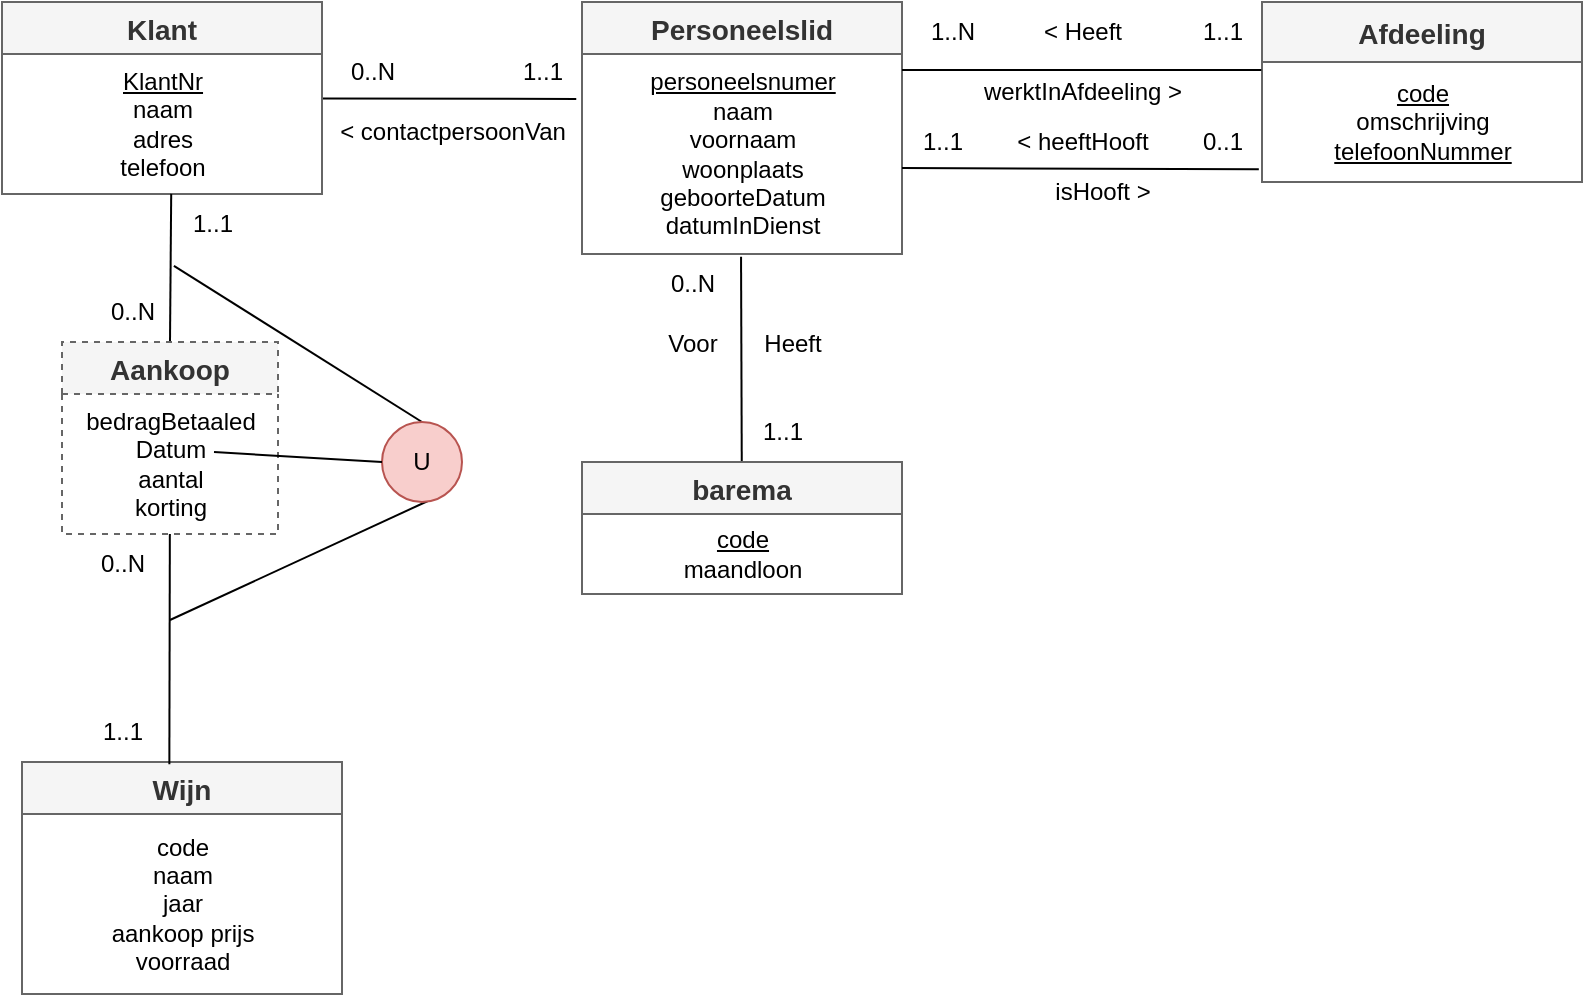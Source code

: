 <mxfile>
    <diagram id="wIHIW95VSONjYJp1rd23" name="Page-1">
        <mxGraphModel dx="265" dy="341" grid="1" gridSize="10" guides="1" tooltips="1" connect="1" arrows="1" fold="1" page="1" pageScale="1" pageWidth="850" pageHeight="1100" math="0" shadow="0">
            <root>
                <mxCell id="0"/>
                <mxCell id="1" parent="0"/>
                <mxCell id="2" value="Personeelslid" style="swimlane;fontStyle=1;childLayout=stackLayout;horizontal=1;startSize=26;horizontalStack=0;resizeParent=1;resizeParentMax=0;resizeLast=0;collapsible=1;marginBottom=0;align=center;fontSize=14;strokeColor=#666666;fillColor=#f5f5f5;fontColor=#333333;" parent="1" vertex="1">
                    <mxGeometry x="300" y="70" width="160" height="126" as="geometry"/>
                </mxCell>
                <mxCell id="4" value="&lt;u&gt;personeelsnumer&lt;/u&gt;&lt;br&gt;naam&lt;br&gt;voornaam&lt;br&gt;woonplaats&lt;br&gt;geboorteDatum&lt;br&gt;datumInDienst" style="text;html=1;align=center;verticalAlign=middle;resizable=0;points=[];autosize=1;strokeColor=none;fillColor=none;" parent="2" vertex="1">
                    <mxGeometry y="26" width="160" height="100" as="geometry"/>
                </mxCell>
                <mxCell id="5" value="Afdeeling" style="swimlane;fontStyle=1;childLayout=stackLayout;horizontal=1;startSize=30;horizontalStack=0;resizeParent=1;resizeParentMax=0;resizeLast=0;collapsible=1;marginBottom=0;align=center;fontSize=14;strokeColor=#666666;fillColor=#f5f5f5;fontColor=#333333;" parent="1" vertex="1">
                    <mxGeometry x="640" y="70" width="160" height="90" as="geometry"/>
                </mxCell>
                <mxCell id="7" value="&lt;u&gt;code&lt;/u&gt;&lt;br&gt;omschrijving&lt;br&gt;&lt;u&gt;telefoonNummer&lt;/u&gt;&lt;br&gt;" style="text;html=1;align=center;verticalAlign=middle;resizable=0;points=[];autosize=1;strokeColor=none;fillColor=none;" parent="5" vertex="1">
                    <mxGeometry y="30" width="160" height="60" as="geometry"/>
                </mxCell>
                <mxCell id="8" style="edgeStyle=none;html=1;entryX=-0.002;entryY=0.067;entryDx=0;entryDy=0;entryPerimeter=0;endArrow=none;endFill=0;" parent="1" target="7" edge="1">
                    <mxGeometry relative="1" as="geometry">
                        <mxPoint x="460" y="104" as="sourcePoint"/>
                        <mxPoint x="641.6" y="104.35" as="targetPoint"/>
                    </mxGeometry>
                </mxCell>
                <mxCell id="9" value="1..N" style="text;html=1;align=center;verticalAlign=middle;resizable=0;points=[];autosize=1;strokeColor=none;fillColor=none;" parent="1" vertex="1">
                    <mxGeometry x="460" y="70" width="50" height="30" as="geometry"/>
                </mxCell>
                <mxCell id="10" value="1..1" style="text;html=1;align=center;verticalAlign=middle;resizable=0;points=[];autosize=1;strokeColor=none;fillColor=none;" parent="1" vertex="1">
                    <mxGeometry x="600" y="70" width="40" height="30" as="geometry"/>
                </mxCell>
                <mxCell id="11" value="werktInAfdeeling &amp;gt;" style="text;html=1;align=center;verticalAlign=middle;resizable=0;points=[];autosize=1;strokeColor=none;fillColor=none;" parent="1" vertex="1">
                    <mxGeometry x="490" y="100" width="120" height="30" as="geometry"/>
                </mxCell>
                <mxCell id="13" value="&amp;lt; Heeft" style="text;html=1;align=center;verticalAlign=middle;resizable=0;points=[];autosize=1;strokeColor=none;fillColor=none;" parent="1" vertex="1">
                    <mxGeometry x="520" y="70" width="60" height="30" as="geometry"/>
                </mxCell>
                <mxCell id="18" style="edgeStyle=none;html=1;entryX=0.497;entryY=1.014;entryDx=0;entryDy=0;entryPerimeter=0;endArrow=none;endFill=0;" parent="1" source="14" target="4" edge="1">
                    <mxGeometry relative="1" as="geometry"/>
                </mxCell>
                <mxCell id="14" value="barema" style="swimlane;fontStyle=1;childLayout=stackLayout;horizontal=1;startSize=26;horizontalStack=0;resizeParent=1;resizeParentMax=0;resizeLast=0;collapsible=1;marginBottom=0;align=center;fontSize=14;strokeColor=#666666;fillColor=#f5f5f5;fontColor=#333333;" parent="1" vertex="1">
                    <mxGeometry x="300" y="300" width="160" height="66" as="geometry"/>
                </mxCell>
                <mxCell id="16" value="&lt;u&gt;code&lt;br&gt;&lt;/u&gt;maandloon&lt;u&gt;&lt;br&gt;&lt;/u&gt;" style="text;html=1;align=center;verticalAlign=middle;resizable=0;points=[];autosize=1;strokeColor=none;fillColor=none;" parent="14" vertex="1">
                    <mxGeometry y="26" width="160" height="40" as="geometry"/>
                </mxCell>
                <mxCell id="19" value="0..N" style="text;html=1;align=center;verticalAlign=middle;resizable=0;points=[];autosize=1;strokeColor=none;fillColor=none;" parent="1" vertex="1">
                    <mxGeometry x="330" y="196" width="50" height="30" as="geometry"/>
                </mxCell>
                <mxCell id="20" value="1..1" style="text;html=1;align=center;verticalAlign=middle;resizable=0;points=[];autosize=1;strokeColor=none;fillColor=none;" parent="1" vertex="1">
                    <mxGeometry x="380" y="270" width="40" height="30" as="geometry"/>
                </mxCell>
                <mxCell id="21" value="Voor" style="text;html=1;align=center;verticalAlign=middle;resizable=0;points=[];autosize=1;strokeColor=none;fillColor=none;" parent="1" vertex="1">
                    <mxGeometry x="330" y="226" width="50" height="30" as="geometry"/>
                </mxCell>
                <mxCell id="22" value="Heeft" style="text;html=1;align=center;verticalAlign=middle;resizable=0;points=[];autosize=1;strokeColor=none;fillColor=none;" parent="1" vertex="1">
                    <mxGeometry x="380" y="226" width="50" height="30" as="geometry"/>
                </mxCell>
                <mxCell id="28" style="edgeStyle=none;html=1;endArrow=none;endFill=0;exitX=-0.01;exitY=0.894;exitDx=0;exitDy=0;exitPerimeter=0;" parent="1" source="7" edge="1">
                    <mxGeometry relative="1" as="geometry">
                        <mxPoint x="635.36" y="153.46" as="sourcePoint"/>
                        <mxPoint x="460" y="153" as="targetPoint"/>
                    </mxGeometry>
                </mxCell>
                <mxCell id="29" value="1..1" style="text;html=1;align=center;verticalAlign=middle;resizable=0;points=[];autosize=1;strokeColor=none;fillColor=none;" parent="1" vertex="1">
                    <mxGeometry x="460" y="125" width="40" height="30" as="geometry"/>
                </mxCell>
                <mxCell id="30" value="0..1" style="text;html=1;align=center;verticalAlign=middle;resizable=0;points=[];autosize=1;strokeColor=none;fillColor=none;" parent="1" vertex="1">
                    <mxGeometry x="600" y="125" width="40" height="30" as="geometry"/>
                </mxCell>
                <mxCell id="31" value="&amp;lt; heeftHooft" style="text;html=1;align=center;verticalAlign=middle;resizable=0;points=[];autosize=1;strokeColor=none;fillColor=none;" parent="1" vertex="1">
                    <mxGeometry x="505" y="125" width="90" height="30" as="geometry"/>
                </mxCell>
                <mxCell id="32" value="isHooft &amp;gt;" style="text;html=1;align=center;verticalAlign=middle;resizable=0;points=[];autosize=1;strokeColor=none;fillColor=none;" parent="1" vertex="1">
                    <mxGeometry x="525" y="150" width="70" height="30" as="geometry"/>
                </mxCell>
                <mxCell id="37" style="edgeStyle=none;html=1;entryX=-0.018;entryY=0.225;entryDx=0;entryDy=0;entryPerimeter=0;endArrow=none;endFill=0;" edge="1" parent="1" source="33" target="4">
                    <mxGeometry relative="1" as="geometry"/>
                </mxCell>
                <mxCell id="33" value="Klant" style="swimlane;fontStyle=1;childLayout=stackLayout;horizontal=1;startSize=26;horizontalStack=0;resizeParent=1;resizeParentMax=0;resizeLast=0;collapsible=1;marginBottom=0;align=center;fontSize=14;strokeColor=#666666;fillColor=#f5f5f5;fontColor=#333333;" vertex="1" parent="1">
                    <mxGeometry x="10" y="70" width="160" height="96" as="geometry"/>
                </mxCell>
                <mxCell id="35" value="&lt;u&gt;KlantNr&lt;/u&gt;&lt;br&gt;naam&lt;br&gt;adres&lt;br&gt;telefoon" style="text;html=1;align=center;verticalAlign=middle;resizable=0;points=[];autosize=1;strokeColor=none;fillColor=none;" vertex="1" parent="33">
                    <mxGeometry y="26" width="160" height="70" as="geometry"/>
                </mxCell>
                <mxCell id="38" value="0..N" style="text;html=1;align=center;verticalAlign=middle;resizable=0;points=[];autosize=1;strokeColor=none;fillColor=none;" vertex="1" parent="1">
                    <mxGeometry x="170" y="90" width="50" height="30" as="geometry"/>
                </mxCell>
                <mxCell id="40" value="1..1" style="text;html=1;align=center;verticalAlign=middle;resizable=0;points=[];autosize=1;strokeColor=none;fillColor=none;" vertex="1" parent="1">
                    <mxGeometry x="260" y="90" width="40" height="30" as="geometry"/>
                </mxCell>
                <mxCell id="41" value="&amp;lt; contactpersoonVan" style="text;html=1;align=center;verticalAlign=middle;resizable=0;points=[];autosize=1;strokeColor=none;fillColor=none;" vertex="1" parent="1">
                    <mxGeometry x="165" y="120" width="140" height="30" as="geometry"/>
                </mxCell>
                <mxCell id="45" style="edgeStyle=none;html=1;entryX=-0.01;entryY=-0.002;entryDx=0;entryDy=0;entryPerimeter=0;endArrow=none;endFill=0;exitX=0.5;exitY=0;exitDx=0;exitDy=0;startArrow=none;" edge="1" parent="1" source="48" target="46">
                    <mxGeometry relative="1" as="geometry">
                        <mxPoint x="89.415" y="300" as="sourcePoint"/>
                        <mxPoint x="88.08" y="167.61" as="targetPoint"/>
                    </mxGeometry>
                </mxCell>
                <mxCell id="42" value="Wijn" style="swimlane;fontStyle=1;childLayout=stackLayout;horizontal=1;startSize=26;horizontalStack=0;resizeParent=1;resizeParentMax=0;resizeLast=0;collapsible=1;marginBottom=0;align=center;fontSize=14;strokeColor=#666666;fillColor=#f5f5f5;fontColor=#333333;" vertex="1" parent="1">
                    <mxGeometry x="20" y="450" width="160" height="116" as="geometry"/>
                </mxCell>
                <mxCell id="44" value="code&lt;br&gt;naam&lt;br&gt;jaar&lt;br&gt;aankoop prijs&lt;br&gt;voorraad" style="text;html=1;align=center;verticalAlign=middle;resizable=0;points=[];autosize=1;strokeColor=none;fillColor=none;" vertex="1" parent="42">
                    <mxGeometry y="26" width="160" height="90" as="geometry"/>
                </mxCell>
                <mxCell id="46" value="1..1" style="text;html=1;align=center;verticalAlign=middle;resizable=0;points=[];autosize=1;strokeColor=none;fillColor=none;" vertex="1" parent="1">
                    <mxGeometry x="95" y="166" width="40" height="30" as="geometry"/>
                </mxCell>
                <mxCell id="47" value="1..1" style="text;html=1;align=center;verticalAlign=middle;resizable=0;points=[];autosize=1;strokeColor=none;fillColor=none;" vertex="1" parent="1">
                    <mxGeometry x="50" y="420" width="40" height="30" as="geometry"/>
                </mxCell>
                <mxCell id="56" style="edgeStyle=none;html=1;exitX=0.5;exitY=0;exitDx=0;exitDy=0;entryX=0.024;entryY=1.197;entryDx=0;entryDy=0;entryPerimeter=0;endArrow=none;endFill=0;" edge="1" parent="1" source="52" target="46">
                    <mxGeometry relative="1" as="geometry"/>
                </mxCell>
                <mxCell id="57" style="edgeStyle=none;html=1;exitX=0.5;exitY=1;exitDx=0;exitDy=0;endArrow=none;endFill=0;" edge="1" parent="1">
                    <mxGeometry relative="1" as="geometry">
                        <mxPoint x="94" y="379" as="targetPoint"/>
                        <mxPoint x="224" y="319" as="sourcePoint"/>
                    </mxGeometry>
                </mxCell>
                <mxCell id="52" value="U" style="ellipse;whiteSpace=wrap;html=1;strokeColor=#b85450;fillColor=#f8cecc;" vertex="1" parent="1">
                    <mxGeometry x="200" y="280" width="40" height="40" as="geometry"/>
                </mxCell>
                <mxCell id="48" value="Aankoop" style="swimlane;fontStyle=1;childLayout=stackLayout;horizontal=1;startSize=26;horizontalStack=0;resizeParent=1;resizeParentMax=0;resizeLast=0;collapsible=1;marginBottom=0;align=center;fontSize=14;strokeColor=#666666;fillColor=#f5f5f5;fontColor=#333333;dashed=1;" vertex="1" parent="1">
                    <mxGeometry x="40" y="240" width="108" height="96" as="geometry"/>
                </mxCell>
                <mxCell id="50" value="bedragBetaaled&lt;br&gt;Datum&lt;br&gt;aantal&lt;br&gt;korting" style="text;html=1;align=center;verticalAlign=middle;resizable=0;points=[];autosize=1;strokeColor=none;fillColor=none;" vertex="1" parent="48">
                    <mxGeometry y="26" width="108" height="70" as="geometry"/>
                </mxCell>
                <mxCell id="54" style="edgeStyle=none;html=1;entryX=0;entryY=0.5;entryDx=0;entryDy=0;endArrow=none;endFill=0;" edge="1" parent="1" target="52">
                    <mxGeometry relative="1" as="geometry">
                        <mxPoint x="116" y="295" as="sourcePoint"/>
                        <mxPoint x="188" y="295" as="targetPoint"/>
                    </mxGeometry>
                </mxCell>
                <mxCell id="55" style="edgeStyle=none;html=1;entryX=1.092;entryY=1.036;entryDx=0;entryDy=0;entryPerimeter=0;endArrow=none;endFill=0;" edge="1" parent="1" source="50" target="47">
                    <mxGeometry relative="1" as="geometry"/>
                </mxCell>
                <mxCell id="59" value="0..N" style="text;html=1;align=center;verticalAlign=middle;resizable=0;points=[];autosize=1;strokeColor=none;fillColor=none;" vertex="1" parent="1">
                    <mxGeometry x="50" y="210" width="50" height="30" as="geometry"/>
                </mxCell>
                <mxCell id="60" value="0..N" style="text;html=1;align=center;verticalAlign=middle;resizable=0;points=[];autosize=1;strokeColor=none;fillColor=none;" vertex="1" parent="1">
                    <mxGeometry x="45" y="336" width="50" height="30" as="geometry"/>
                </mxCell>
            </root>
        </mxGraphModel>
    </diagram>
</mxfile>